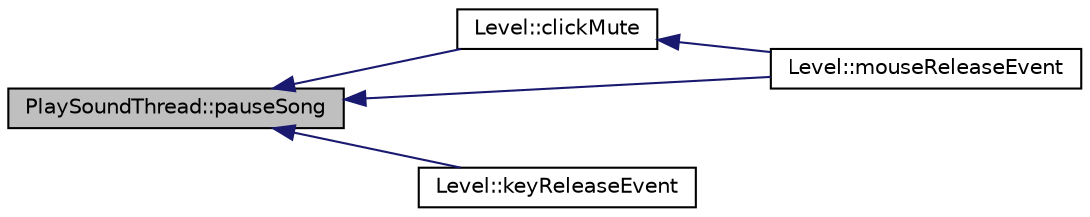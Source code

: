 digraph G
{
  edge [fontname="Helvetica",fontsize="10",labelfontname="Helvetica",labelfontsize="10"];
  node [fontname="Helvetica",fontsize="10",shape=record];
  rankdir="LR";
  Node1 [label="PlaySoundThread::pauseSong",height=0.2,width=0.4,color="black", fillcolor="grey75", style="filled" fontcolor="black"];
  Node1 -> Node2 [dir="back",color="midnightblue",fontsize="10",style="solid",fontname="Helvetica"];
  Node2 [label="Level::clickMute",height=0.2,width=0.4,color="black", fillcolor="white", style="filled",URL="$classLevel.html#a84c4c5ebbc7754748fac0f9a78fa28e0"];
  Node2 -> Node3 [dir="back",color="midnightblue",fontsize="10",style="solid",fontname="Helvetica"];
  Node3 [label="Level::mouseReleaseEvent",height=0.2,width=0.4,color="black", fillcolor="white", style="filled",URL="$classLevel.html#a77722ba24f938b7a0707f755e635a8f6"];
  Node1 -> Node4 [dir="back",color="midnightblue",fontsize="10",style="solid",fontname="Helvetica"];
  Node4 [label="Level::keyReleaseEvent",height=0.2,width=0.4,color="black", fillcolor="white", style="filled",URL="$classLevel.html#a79415fdd98840cba4c054f59855f8367"];
  Node1 -> Node3 [dir="back",color="midnightblue",fontsize="10",style="solid",fontname="Helvetica"];
}
